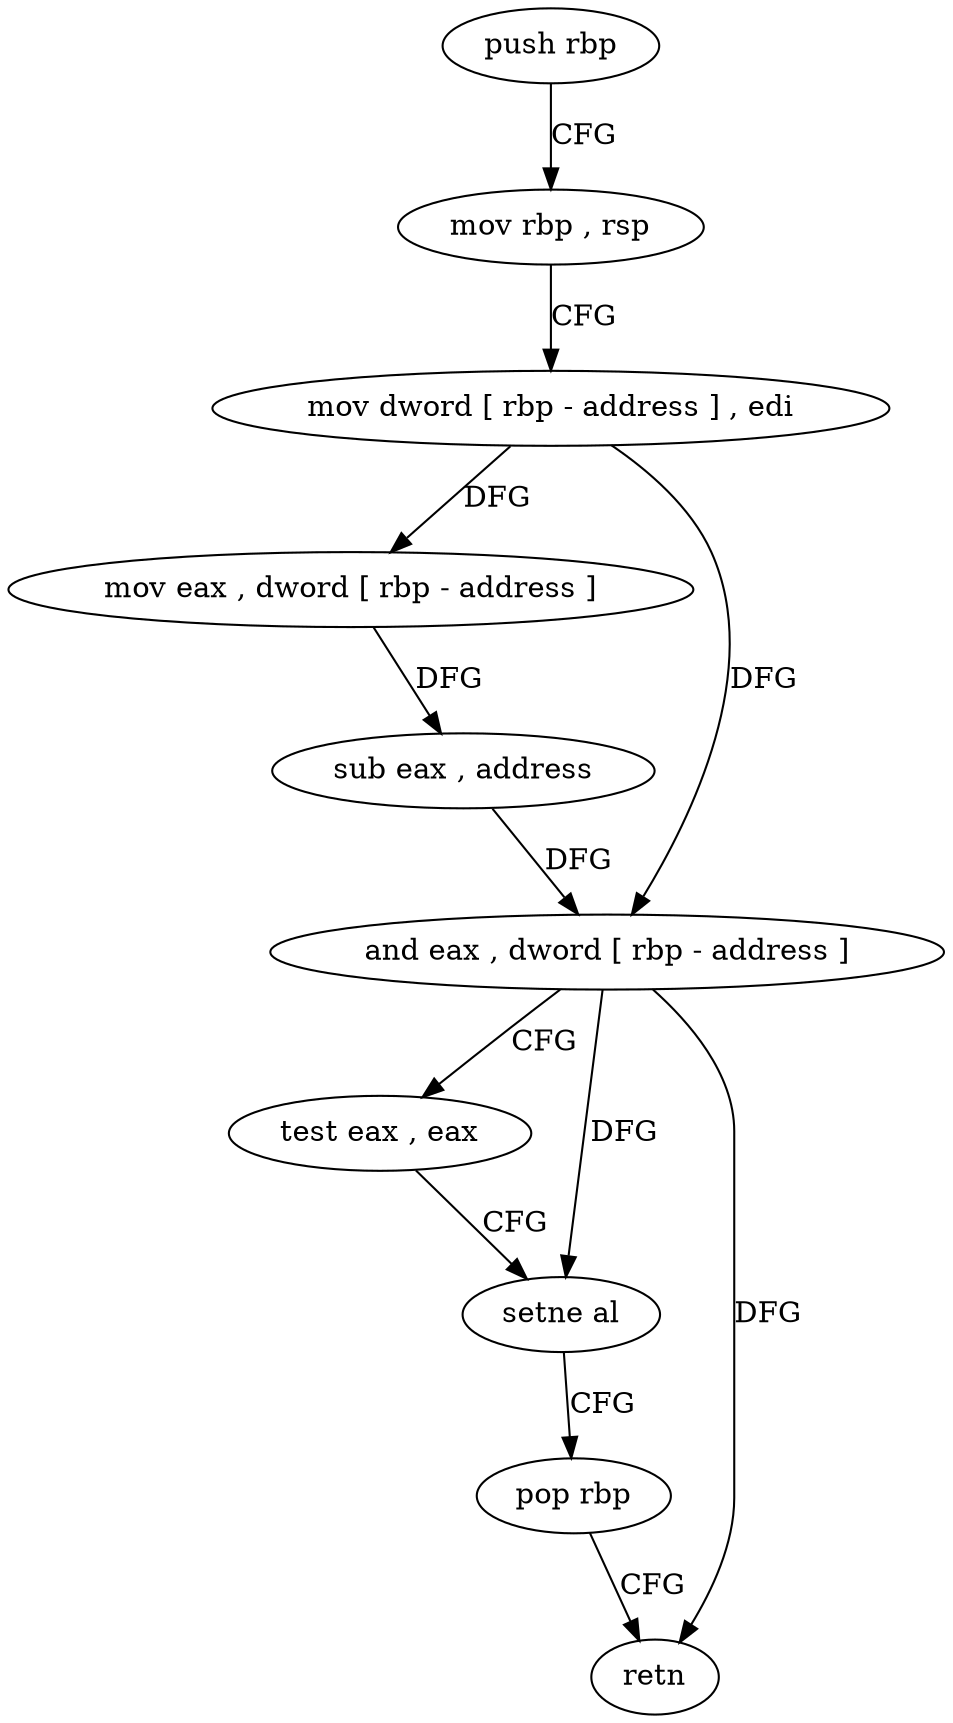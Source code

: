 digraph "func" {
"201560" [label = "push rbp" ]
"201561" [label = "mov rbp , rsp" ]
"201564" [label = "mov dword [ rbp - address ] , edi" ]
"201567" [label = "mov eax , dword [ rbp - address ]" ]
"201570" [label = "sub eax , address" ]
"201573" [label = "and eax , dword [ rbp - address ]" ]
"201576" [label = "test eax , eax" ]
"201578" [label = "setne al" ]
"201581" [label = "pop rbp" ]
"201582" [label = "retn" ]
"201560" -> "201561" [ label = "CFG" ]
"201561" -> "201564" [ label = "CFG" ]
"201564" -> "201567" [ label = "DFG" ]
"201564" -> "201573" [ label = "DFG" ]
"201567" -> "201570" [ label = "DFG" ]
"201570" -> "201573" [ label = "DFG" ]
"201573" -> "201576" [ label = "CFG" ]
"201573" -> "201578" [ label = "DFG" ]
"201573" -> "201582" [ label = "DFG" ]
"201576" -> "201578" [ label = "CFG" ]
"201578" -> "201581" [ label = "CFG" ]
"201581" -> "201582" [ label = "CFG" ]
}
